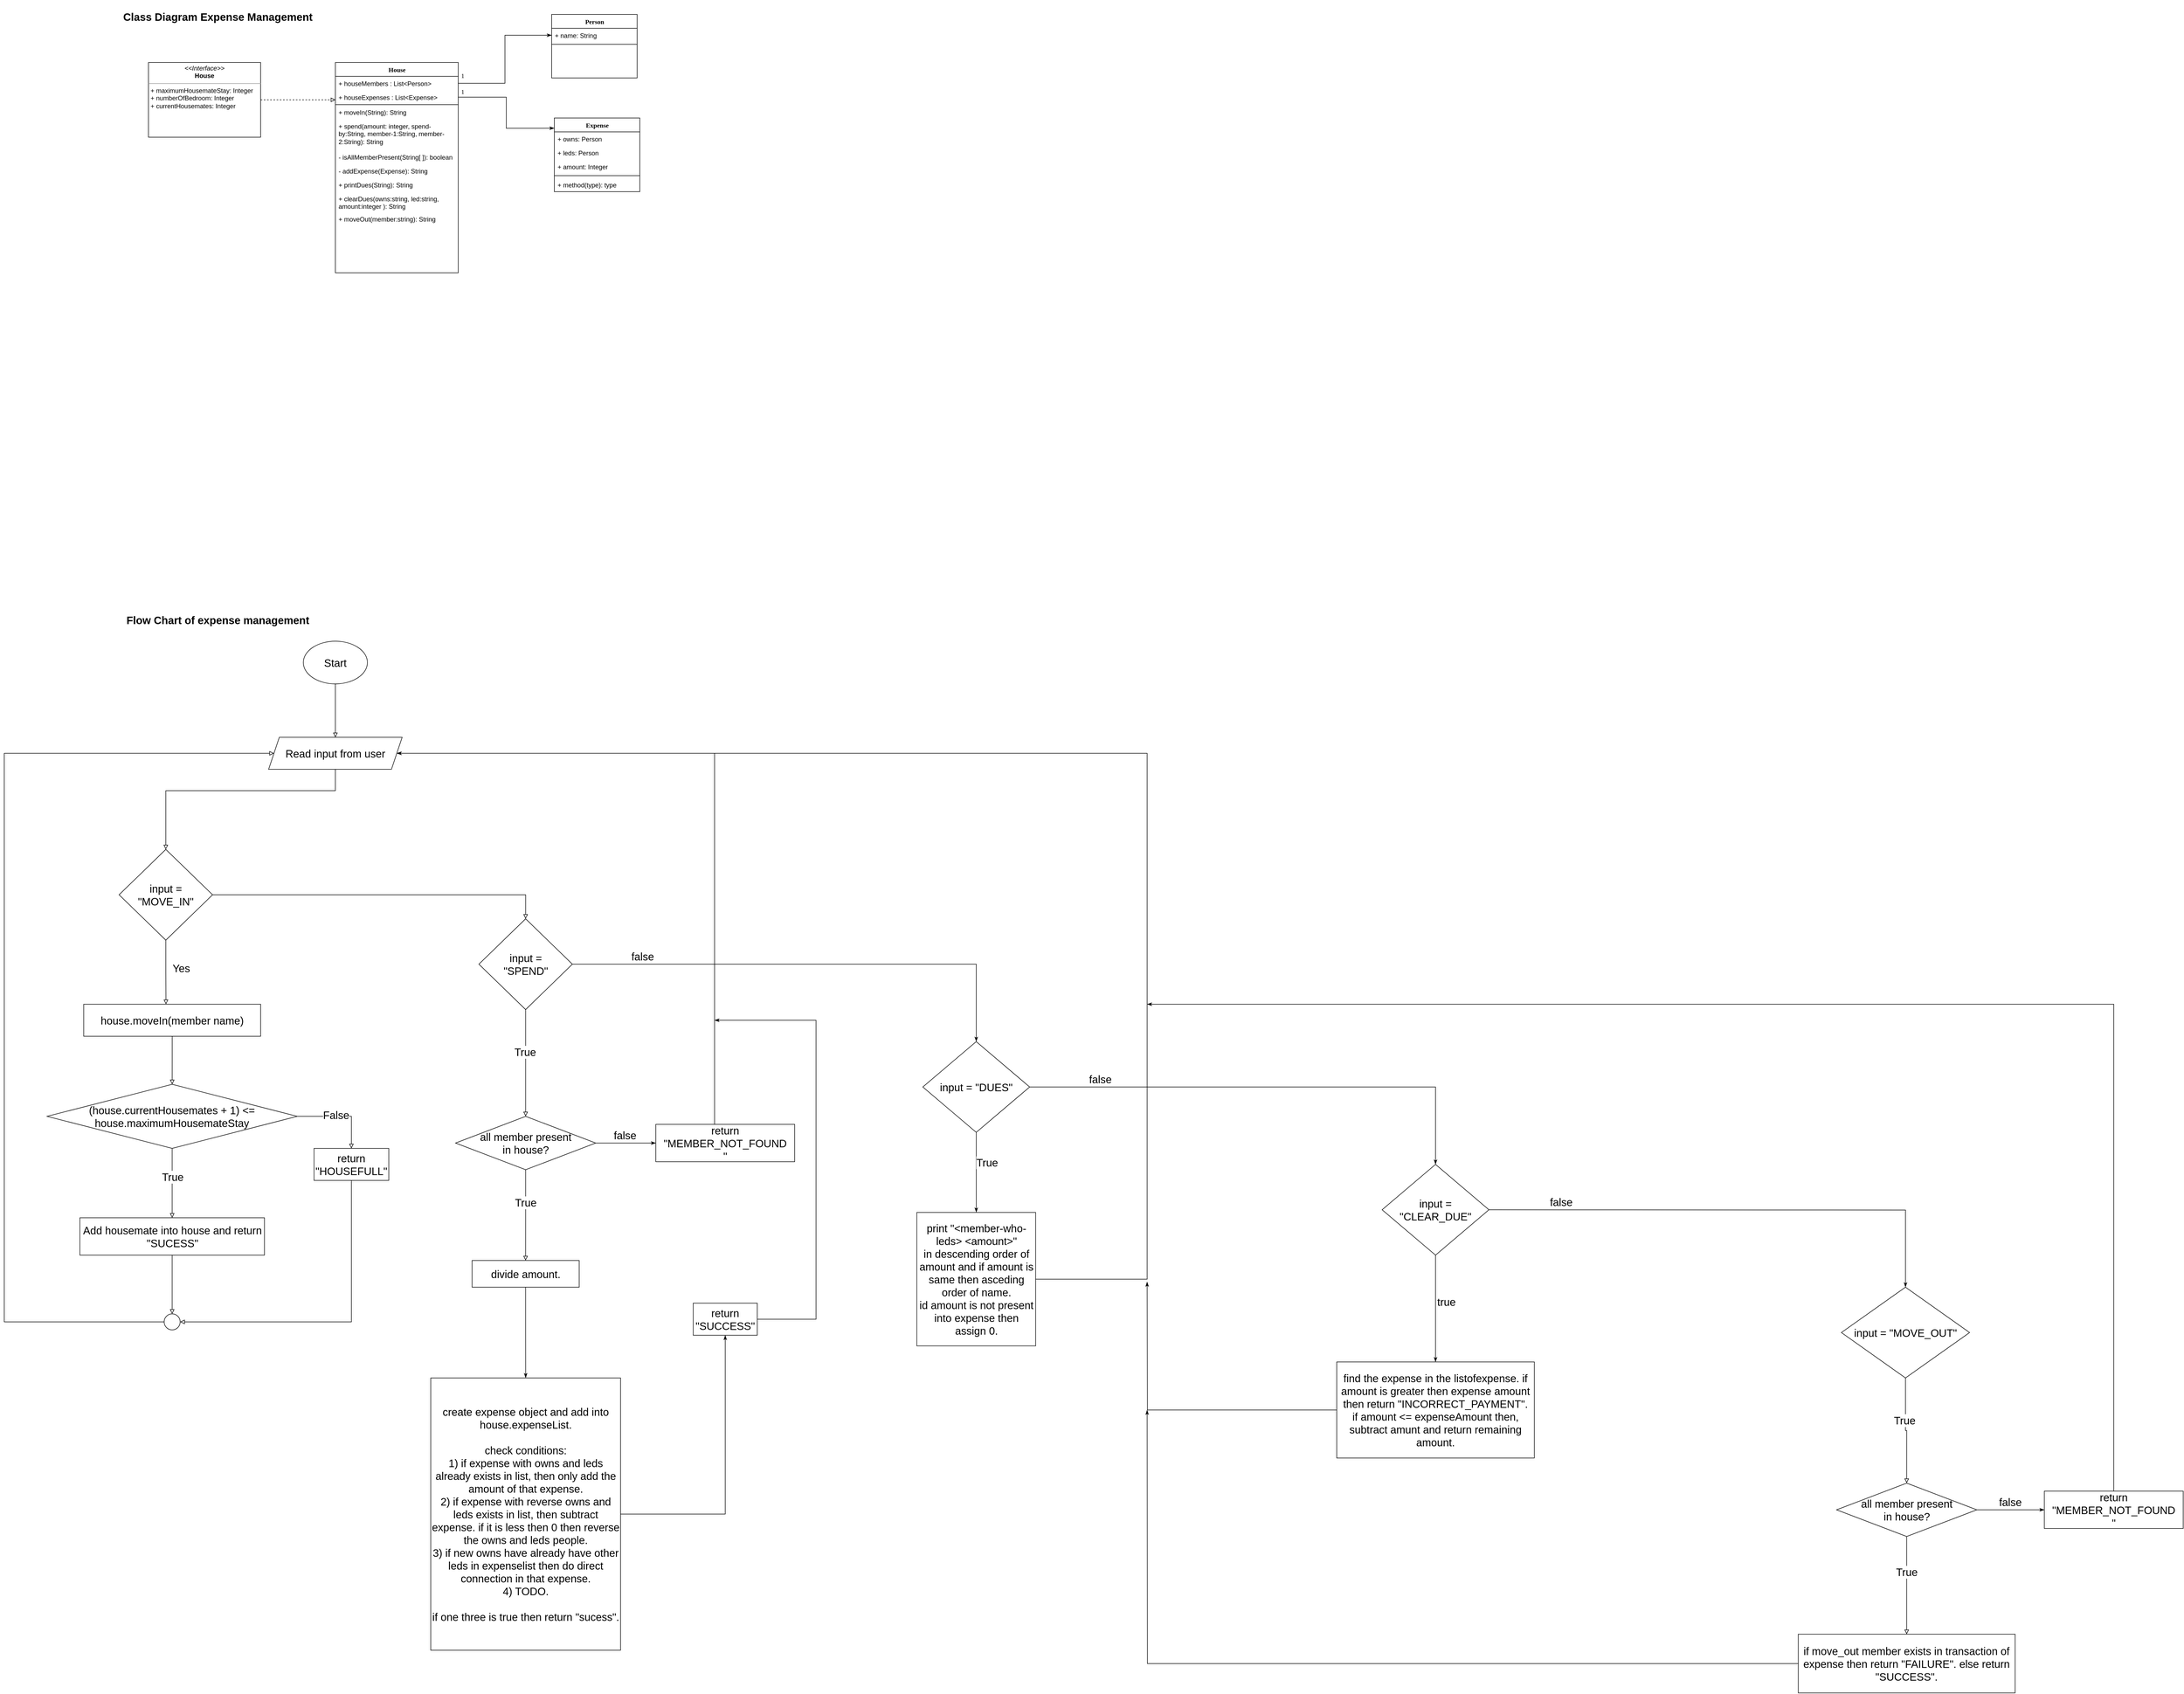 <mxfile version="20.8.10" type="device"><diagram name="Page-1" id="6133507b-19e7-1e82-6fc7-422aa6c4b21f"><mxGraphModel dx="5660" dy="2810" grid="1" gridSize="10" guides="1" tooltips="1" connect="1" arrows="1" fold="1" page="1" pageScale="1" pageWidth="1100" pageHeight="850" background="none" math="0" shadow="0"><root><mxCell id="0"/><mxCell id="1" parent="0"/><mxCell id="ZOGfyYMgkJqQ6NYoL8Xr-8" style="edgeStyle=orthogonalEdgeStyle;rounded=0;orthogonalLoop=1;jettySize=auto;html=1;dashed=1;endArrow=block;endFill=0;" edge="1" parent="1" source="ZOGfyYMgkJqQ6NYoL8Xr-1"><mxGeometry relative="1" as="geometry"><mxPoint x="440" y="946" as="targetPoint"/></mxGeometry></mxCell><mxCell id="ZOGfyYMgkJqQ6NYoL8Xr-1" value="&lt;p style=&quot;margin:0px;margin-top:4px;text-align:center;&quot;&gt;&lt;i&gt;&amp;lt;&amp;lt;Interface&amp;gt;&amp;gt;&lt;/i&gt;&lt;br&gt;&lt;b&gt;House&lt;/b&gt;&lt;/p&gt;&lt;hr size=&quot;1&quot;&gt;&lt;p style=&quot;margin:0px;margin-left:4px;&quot;&gt;+ maximumHousemateStay: Integer&lt;br&gt;&lt;/p&gt;&lt;p style=&quot;margin:0px;margin-left:4px;&quot;&gt;+ numberOfBedroom: Integer&lt;/p&gt;&lt;p style=&quot;margin:0px;margin-left:4px;&quot;&gt;+ currentHousemates: Integer&lt;/p&gt;" style="verticalAlign=top;align=left;overflow=fill;fontSize=12;fontFamily=Helvetica;html=1;rounded=0;shadow=0;comic=0;labelBackgroundColor=none;strokeWidth=1" vertex="1" parent="1"><mxGeometry x="90" y="876" width="210" height="140" as="geometry"/></mxCell><mxCell id="ZOGfyYMgkJqQ6NYoL8Xr-2" value="House" style="swimlane;html=1;fontStyle=1;align=center;verticalAlign=top;childLayout=stackLayout;horizontal=1;startSize=26;horizontalStack=0;resizeParent=1;resizeLast=0;collapsible=1;marginBottom=0;swimlaneFillColor=#ffffff;rounded=0;shadow=0;comic=0;labelBackgroundColor=none;strokeWidth=1;fillColor=none;fontFamily=Verdana;fontSize=12" vertex="1" parent="1"><mxGeometry x="440" y="876" width="230" height="394" as="geometry"><mxRectangle x="440" y="876" width="70" height="30" as="alternateBounds"/></mxGeometry></mxCell><mxCell id="ZOGfyYMgkJqQ6NYoL8Xr-28" value="+ houseMembers : List&amp;lt;Person&amp;gt;" style="text;html=1;strokeColor=none;fillColor=none;align=left;verticalAlign=top;spacingLeft=4;spacingRight=4;whiteSpace=wrap;overflow=hidden;rotatable=0;points=[[0,0.5],[1,0.5]];portConstraint=eastwest;" vertex="1" parent="ZOGfyYMgkJqQ6NYoL8Xr-2"><mxGeometry y="26" width="230" height="26" as="geometry"/></mxCell><mxCell id="ZOGfyYMgkJqQ6NYoL8Xr-70" value="+ houseExpenses : List&amp;lt;Expense&amp;gt;" style="text;html=1;strokeColor=none;fillColor=none;align=left;verticalAlign=top;spacingLeft=4;spacingRight=4;whiteSpace=wrap;overflow=hidden;rotatable=0;points=[[0,0.5],[1,0.5]];portConstraint=eastwest;" vertex="1" parent="ZOGfyYMgkJqQ6NYoL8Xr-2"><mxGeometry y="52" width="230" height="26" as="geometry"/></mxCell><mxCell id="ZOGfyYMgkJqQ6NYoL8Xr-6" value="" style="line;html=1;strokeWidth=1;fillColor=none;align=left;verticalAlign=middle;spacingTop=-1;spacingLeft=3;spacingRight=3;rotatable=0;labelPosition=right;points=[];portConstraint=eastwest;" vertex="1" parent="ZOGfyYMgkJqQ6NYoL8Xr-2"><mxGeometry y="78" width="230" height="2" as="geometry"/></mxCell><mxCell id="ZOGfyYMgkJqQ6NYoL8Xr-29" value="+ moveIn(String): String&lt;br&gt;" style="text;html=1;strokeColor=none;fillColor=none;align=left;verticalAlign=top;spacingLeft=4;spacingRight=4;whiteSpace=wrap;overflow=hidden;rotatable=0;points=[[0,0.5],[1,0.5]];portConstraint=eastwest;" vertex="1" parent="ZOGfyYMgkJqQ6NYoL8Xr-2"><mxGeometry y="80" width="230" height="26" as="geometry"/></mxCell><mxCell id="ZOGfyYMgkJqQ6NYoL8Xr-72" value="+ spend(amount: integer, spend-by:String, member-1:String, member-2:String): String" style="text;html=1;strokeColor=none;fillColor=none;align=left;verticalAlign=top;spacingLeft=4;spacingRight=4;whiteSpace=wrap;overflow=hidden;rotatable=0;points=[[0,0.5],[1,0.5]];portConstraint=eastwest;" vertex="1" parent="ZOGfyYMgkJqQ6NYoL8Xr-2"><mxGeometry y="106" width="230" height="58" as="geometry"/></mxCell><mxCell id="ZOGfyYMgkJqQ6NYoL8Xr-71" value="- isAllMemberPresent(String[ ]): boolean" style="text;html=1;strokeColor=none;fillColor=none;align=left;verticalAlign=top;spacingLeft=4;spacingRight=4;whiteSpace=wrap;overflow=hidden;rotatable=0;points=[[0,0.5],[1,0.5]];portConstraint=eastwest;" vertex="1" parent="ZOGfyYMgkJqQ6NYoL8Xr-2"><mxGeometry y="164" width="230" height="26" as="geometry"/></mxCell><mxCell id="ZOGfyYMgkJqQ6NYoL8Xr-76" value="- addExpense(Expense): String" style="text;html=1;strokeColor=none;fillColor=none;align=left;verticalAlign=top;spacingLeft=4;spacingRight=4;whiteSpace=wrap;overflow=hidden;rotatable=0;points=[[0,0.5],[1,0.5]];portConstraint=eastwest;" vertex="1" parent="ZOGfyYMgkJqQ6NYoL8Xr-2"><mxGeometry y="190" width="230" height="26" as="geometry"/></mxCell><mxCell id="ZOGfyYMgkJqQ6NYoL8Xr-99" value="+ printDues(String): String" style="text;html=1;strokeColor=none;fillColor=none;align=left;verticalAlign=top;spacingLeft=4;spacingRight=4;whiteSpace=wrap;overflow=hidden;rotatable=0;points=[[0,0.5],[1,0.5]];portConstraint=eastwest;" vertex="1" parent="ZOGfyYMgkJqQ6NYoL8Xr-2"><mxGeometry y="216" width="230" height="26" as="geometry"/></mxCell><mxCell id="ZOGfyYMgkJqQ6NYoL8Xr-100" value="+ clearDues(owns:string, led:string, amount:integer ): String" style="text;html=1;strokeColor=none;fillColor=none;align=left;verticalAlign=top;spacingLeft=4;spacingRight=4;whiteSpace=wrap;overflow=hidden;rotatable=0;points=[[0,0.5],[1,0.5]];portConstraint=eastwest;" vertex="1" parent="ZOGfyYMgkJqQ6NYoL8Xr-2"><mxGeometry y="242" width="230" height="38" as="geometry"/></mxCell><mxCell id="ZOGfyYMgkJqQ6NYoL8Xr-120" value="+ moveOut(member:string): String" style="text;html=1;strokeColor=none;fillColor=none;align=left;verticalAlign=top;spacingLeft=4;spacingRight=4;whiteSpace=wrap;overflow=hidden;rotatable=0;points=[[0,0.5],[1,0.5]];portConstraint=eastwest;" vertex="1" parent="ZOGfyYMgkJqQ6NYoL8Xr-2"><mxGeometry y="280" width="230" height="38" as="geometry"/></mxCell><mxCell id="ZOGfyYMgkJqQ6NYoL8Xr-9" value="Class Diagram Expense Management" style="text;html=1;strokeColor=none;fillColor=none;align=center;verticalAlign=middle;whiteSpace=wrap;rounded=0;fontSize=20;fontStyle=1" vertex="1" parent="1"><mxGeometry x="20" y="770" width="400" height="40" as="geometry"/></mxCell><mxCell id="ZOGfyYMgkJqQ6NYoL8Xr-10" value="Flow Chart of expense management" style="text;html=1;strokeColor=none;fillColor=none;align=center;verticalAlign=middle;whiteSpace=wrap;rounded=0;fontSize=20;fontStyle=1" vertex="1" parent="1"><mxGeometry x="20" y="1900" width="400" height="40" as="geometry"/></mxCell><mxCell id="ZOGfyYMgkJqQ6NYoL8Xr-12" style="edgeStyle=orthogonalEdgeStyle;rounded=0;orthogonalLoop=1;jettySize=auto;html=1;fontSize=20;endArrow=block;endFill=0;entryX=0.5;entryY=0;entryDx=0;entryDy=0;" edge="1" parent="1" source="ZOGfyYMgkJqQ6NYoL8Xr-11" target="ZOGfyYMgkJqQ6NYoL8Xr-14"><mxGeometry relative="1" as="geometry"><mxPoint x="440" y="2140" as="targetPoint"/></mxGeometry></mxCell><mxCell id="ZOGfyYMgkJqQ6NYoL8Xr-11" value="Start" style="ellipse;whiteSpace=wrap;html=1;fontSize=20;" vertex="1" parent="1"><mxGeometry x="380" y="1960" width="120" height="80" as="geometry"/></mxCell><mxCell id="ZOGfyYMgkJqQ6NYoL8Xr-15" style="edgeStyle=orthogonalEdgeStyle;rounded=0;orthogonalLoop=1;jettySize=auto;html=1;fontSize=20;endArrow=block;endFill=0;entryX=0.5;entryY=0;entryDx=0;entryDy=0;" edge="1" parent="1" source="ZOGfyYMgkJqQ6NYoL8Xr-14" target="ZOGfyYMgkJqQ6NYoL8Xr-16"><mxGeometry relative="1" as="geometry"><mxPoint x="130" y="2350.0" as="targetPoint"/><Array as="points"><mxPoint x="440" y="2240"/><mxPoint x="123" y="2240"/></Array></mxGeometry></mxCell><mxCell id="ZOGfyYMgkJqQ6NYoL8Xr-14" value="Read input from user" style="shape=parallelogram;perimeter=parallelogramPerimeter;whiteSpace=wrap;html=1;fixedSize=1;fontSize=20;" vertex="1" parent="1"><mxGeometry x="315" y="2140" width="250" height="60" as="geometry"/></mxCell><mxCell id="ZOGfyYMgkJqQ6NYoL8Xr-18" style="edgeStyle=orthogonalEdgeStyle;rounded=0;orthogonalLoop=1;jettySize=auto;html=1;fontSize=20;endArrow=block;endFill=0;entryX=0.465;entryY=-0.001;entryDx=0;entryDy=0;entryPerimeter=0;" edge="1" parent="1" source="ZOGfyYMgkJqQ6NYoL8Xr-16" target="ZOGfyYMgkJqQ6NYoL8Xr-22"><mxGeometry relative="1" as="geometry"><mxPoint x="122.5" y="2660" as="targetPoint"/></mxGeometry></mxCell><mxCell id="ZOGfyYMgkJqQ6NYoL8Xr-20" value="Yes&lt;br&gt;" style="edgeLabel;html=1;align=center;verticalAlign=middle;resizable=0;points=[];fontSize=20;" vertex="1" connectable="0" parent="ZOGfyYMgkJqQ6NYoL8Xr-18"><mxGeometry x="-0.179" y="1" relative="1" as="geometry"><mxPoint x="27" y="2" as="offset"/></mxGeometry></mxCell><mxCell id="ZOGfyYMgkJqQ6NYoL8Xr-26" style="edgeStyle=orthogonalEdgeStyle;rounded=0;orthogonalLoop=1;jettySize=auto;html=1;entryX=0.5;entryY=0;entryDx=0;entryDy=0;fontSize=20;endArrow=block;endFill=0;" edge="1" parent="1" source="ZOGfyYMgkJqQ6NYoL8Xr-16" target="ZOGfyYMgkJqQ6NYoL8Xr-25"><mxGeometry relative="1" as="geometry"/></mxCell><mxCell id="ZOGfyYMgkJqQ6NYoL8Xr-16" value="input = &lt;br&gt;&quot;MOVE_IN&quot;" style="rhombus;whiteSpace=wrap;html=1;fontSize=20;" vertex="1" parent="1"><mxGeometry x="35" y="2350" width="175" height="170" as="geometry"/></mxCell><mxCell id="ZOGfyYMgkJqQ6NYoL8Xr-30" style="edgeStyle=orthogonalEdgeStyle;rounded=0;orthogonalLoop=1;jettySize=auto;html=1;fontSize=20;endArrow=block;endFill=0;" edge="1" parent="1" source="ZOGfyYMgkJqQ6NYoL8Xr-22" target="ZOGfyYMgkJqQ6NYoL8Xr-31"><mxGeometry relative="1" as="geometry"><mxPoint x="134.375" y="2770" as="targetPoint"/></mxGeometry></mxCell><mxCell id="ZOGfyYMgkJqQ6NYoL8Xr-22" value="house.moveIn(member name)&lt;br&gt;" style="rounded=0;whiteSpace=wrap;html=1;fontSize=20;" vertex="1" parent="1"><mxGeometry x="-31.25" y="2640" width="331.25" height="60" as="geometry"/></mxCell><mxCell id="ZOGfyYMgkJqQ6NYoL8Xr-46" style="edgeStyle=orthogonalEdgeStyle;rounded=0;orthogonalLoop=1;jettySize=auto;html=1;fontSize=20;endArrow=block;endFill=0;entryX=0.5;entryY=0;entryDx=0;entryDy=0;" edge="1" parent="1" source="ZOGfyYMgkJqQ6NYoL8Xr-25" target="ZOGfyYMgkJqQ6NYoL8Xr-49"><mxGeometry relative="1" as="geometry"><mxPoint x="796.25" y="2850" as="targetPoint"/></mxGeometry></mxCell><mxCell id="ZOGfyYMgkJqQ6NYoL8Xr-47" value="True" style="edgeLabel;html=1;align=center;verticalAlign=middle;resizable=0;points=[];fontSize=20;" vertex="1" connectable="0" parent="ZOGfyYMgkJqQ6NYoL8Xr-46"><mxGeometry x="-0.208" y="-2" relative="1" as="geometry"><mxPoint as="offset"/></mxGeometry></mxCell><mxCell id="ZOGfyYMgkJqQ6NYoL8Xr-84" style="edgeStyle=orthogonalEdgeStyle;rounded=0;orthogonalLoop=1;jettySize=auto;html=1;fontSize=20;endArrow=classicThin;endFill=1;" edge="1" parent="1" source="ZOGfyYMgkJqQ6NYoL8Xr-25" target="ZOGfyYMgkJqQ6NYoL8Xr-87"><mxGeometry relative="1" as="geometry"><mxPoint x="1720" y="2565" as="targetPoint"/></mxGeometry></mxCell><mxCell id="ZOGfyYMgkJqQ6NYoL8Xr-85" value="false" style="edgeLabel;html=1;align=center;verticalAlign=middle;resizable=0;points=[];fontSize=20;" vertex="1" connectable="0" parent="ZOGfyYMgkJqQ6NYoL8Xr-84"><mxGeometry x="-0.716" y="1" relative="1" as="geometry"><mxPoint x="3" y="-14" as="offset"/></mxGeometry></mxCell><mxCell id="ZOGfyYMgkJqQ6NYoL8Xr-25" value="input = &lt;br&gt;&quot;SPEND&quot;" style="rhombus;whiteSpace=wrap;html=1;fontSize=20;" vertex="1" parent="1"><mxGeometry x="708.75" y="2480" width="175" height="170" as="geometry"/></mxCell><mxCell id="ZOGfyYMgkJqQ6NYoL8Xr-32" style="edgeStyle=orthogonalEdgeStyle;rounded=0;orthogonalLoop=1;jettySize=auto;html=1;fontSize=20;endArrow=block;endFill=0;" edge="1" parent="1" source="ZOGfyYMgkJqQ6NYoL8Xr-31" target="ZOGfyYMgkJqQ6NYoL8Xr-33"><mxGeometry relative="1" as="geometry"><mxPoint x="134.37" y="3030" as="targetPoint"/></mxGeometry></mxCell><mxCell id="ZOGfyYMgkJqQ6NYoL8Xr-35" value="True" style="edgeLabel;html=1;align=center;verticalAlign=middle;resizable=0;points=[];fontSize=20;" vertex="1" connectable="0" parent="ZOGfyYMgkJqQ6NYoL8Xr-32"><mxGeometry x="-0.187" relative="1" as="geometry"><mxPoint as="offset"/></mxGeometry></mxCell><mxCell id="ZOGfyYMgkJqQ6NYoL8Xr-36" style="edgeStyle=orthogonalEdgeStyle;rounded=0;orthogonalLoop=1;jettySize=auto;html=1;fontSize=20;endArrow=block;endFill=0;" edge="1" parent="1" source="ZOGfyYMgkJqQ6NYoL8Xr-31" target="ZOGfyYMgkJqQ6NYoL8Xr-37"><mxGeometry relative="1" as="geometry"><mxPoint x="500" y="2940" as="targetPoint"/><Array as="points"><mxPoint x="470" y="2850"/></Array></mxGeometry></mxCell><mxCell id="ZOGfyYMgkJqQ6NYoL8Xr-38" value="False" style="edgeLabel;html=1;align=center;verticalAlign=middle;resizable=0;points=[];fontSize=20;" vertex="1" connectable="0" parent="ZOGfyYMgkJqQ6NYoL8Xr-36"><mxGeometry x="-0.11" y="3" relative="1" as="geometry"><mxPoint as="offset"/></mxGeometry></mxCell><mxCell id="ZOGfyYMgkJqQ6NYoL8Xr-31" value="(house.currentHousemates + 1) &amp;lt;= house.maximumHousemateStay" style="rhombus;whiteSpace=wrap;html=1;fontSize=20;" vertex="1" parent="1"><mxGeometry x="-99.85" y="2790" width="468.44" height="120" as="geometry"/></mxCell><mxCell id="ZOGfyYMgkJqQ6NYoL8Xr-43" style="edgeStyle=orthogonalEdgeStyle;rounded=0;orthogonalLoop=1;jettySize=auto;html=1;entryX=0.5;entryY=0;entryDx=0;entryDy=0;fontSize=20;endArrow=block;endFill=0;" edge="1" parent="1" source="ZOGfyYMgkJqQ6NYoL8Xr-33" target="ZOGfyYMgkJqQ6NYoL8Xr-42"><mxGeometry relative="1" as="geometry"/></mxCell><mxCell id="ZOGfyYMgkJqQ6NYoL8Xr-33" value="Add housemate into house and return &quot;SUCESS&quot;" style="rounded=0;whiteSpace=wrap;html=1;fontSize=20;" vertex="1" parent="1"><mxGeometry x="-38.44" y="3040" width="345.63" height="70" as="geometry"/></mxCell><mxCell id="ZOGfyYMgkJqQ6NYoL8Xr-44" style="edgeStyle=orthogonalEdgeStyle;rounded=0;orthogonalLoop=1;jettySize=auto;html=1;entryX=1;entryY=0.5;entryDx=0;entryDy=0;fontSize=20;endArrow=block;endFill=0;" edge="1" parent="1" source="ZOGfyYMgkJqQ6NYoL8Xr-37" target="ZOGfyYMgkJqQ6NYoL8Xr-42"><mxGeometry relative="1" as="geometry"><Array as="points"><mxPoint x="470" y="3235"/></Array></mxGeometry></mxCell><mxCell id="ZOGfyYMgkJqQ6NYoL8Xr-37" value="return &quot;HOUSEFULL&quot;" style="rounded=0;whiteSpace=wrap;html=1;fontSize=20;" vertex="1" parent="1"><mxGeometry x="400" y="2910" width="140" height="60" as="geometry"/></mxCell><mxCell id="ZOGfyYMgkJqQ6NYoL8Xr-45" style="edgeStyle=orthogonalEdgeStyle;rounded=0;orthogonalLoop=1;jettySize=auto;html=1;entryX=0;entryY=0.5;entryDx=0;entryDy=0;fontSize=20;endArrow=block;endFill=0;" edge="1" parent="1" source="ZOGfyYMgkJqQ6NYoL8Xr-42" target="ZOGfyYMgkJqQ6NYoL8Xr-14"><mxGeometry relative="1" as="geometry"><Array as="points"><mxPoint x="-180" y="3235"/><mxPoint x="-180" y="2170"/></Array></mxGeometry></mxCell><mxCell id="ZOGfyYMgkJqQ6NYoL8Xr-42" value="" style="ellipse;whiteSpace=wrap;html=1;aspect=fixed;fontSize=20;" vertex="1" parent="1"><mxGeometry x="119.37" y="3220" width="30" height="30" as="geometry"/></mxCell><mxCell id="ZOGfyYMgkJqQ6NYoL8Xr-50" style="edgeStyle=orthogonalEdgeStyle;rounded=0;orthogonalLoop=1;jettySize=auto;html=1;fontSize=20;endArrow=block;endFill=0;" edge="1" parent="1" source="ZOGfyYMgkJqQ6NYoL8Xr-49" target="ZOGfyYMgkJqQ6NYoL8Xr-54"><mxGeometry relative="1" as="geometry"><mxPoint x="796.25" y="3070" as="targetPoint"/></mxGeometry></mxCell><mxCell id="ZOGfyYMgkJqQ6NYoL8Xr-51" value="True" style="edgeLabel;html=1;align=center;verticalAlign=middle;resizable=0;points=[];fontSize=20;" vertex="1" connectable="0" parent="ZOGfyYMgkJqQ6NYoL8Xr-50"><mxGeometry x="-0.284" y="-1" relative="1" as="geometry"><mxPoint as="offset"/></mxGeometry></mxCell><mxCell id="ZOGfyYMgkJqQ6NYoL8Xr-79" style="edgeStyle=orthogonalEdgeStyle;rounded=0;orthogonalLoop=1;jettySize=auto;html=1;fontSize=20;endArrow=classicThin;endFill=1;" edge="1" parent="1" source="ZOGfyYMgkJqQ6NYoL8Xr-49" target="ZOGfyYMgkJqQ6NYoL8Xr-82"><mxGeometry relative="1" as="geometry"><mxPoint x="1090" y="2900" as="targetPoint"/></mxGeometry></mxCell><mxCell id="ZOGfyYMgkJqQ6NYoL8Xr-80" value="false" style="edgeLabel;html=1;align=center;verticalAlign=middle;resizable=0;points=[];fontSize=20;" vertex="1" connectable="0" parent="ZOGfyYMgkJqQ6NYoL8Xr-79"><mxGeometry x="0.15" y="-1" relative="1" as="geometry"><mxPoint x="-10" y="-16" as="offset"/></mxGeometry></mxCell><mxCell id="ZOGfyYMgkJqQ6NYoL8Xr-49" value="all member present &lt;br&gt;in house?" style="rhombus;whiteSpace=wrap;html=1;fontSize=20;" vertex="1" parent="1"><mxGeometry x="665" y="2850" width="262.5" height="100" as="geometry"/></mxCell><mxCell id="ZOGfyYMgkJqQ6NYoL8Xr-77" style="edgeStyle=orthogonalEdgeStyle;rounded=0;orthogonalLoop=1;jettySize=auto;html=1;fontSize=20;endArrow=classicThin;endFill=1;" edge="1" parent="1" source="ZOGfyYMgkJqQ6NYoL8Xr-54" target="ZOGfyYMgkJqQ6NYoL8Xr-78"><mxGeometry relative="1" as="geometry"><mxPoint x="796.25" y="3340" as="targetPoint"/></mxGeometry></mxCell><mxCell id="ZOGfyYMgkJqQ6NYoL8Xr-54" value="divide amount.&lt;br&gt;" style="rounded=0;whiteSpace=wrap;html=1;fontSize=20;" vertex="1" parent="1"><mxGeometry x="695.94" y="3120" width="200.62" height="50" as="geometry"/></mxCell><mxCell id="ZOGfyYMgkJqQ6NYoL8Xr-55" value="Expense" style="swimlane;html=1;fontStyle=1;align=center;verticalAlign=top;childLayout=stackLayout;horizontal=1;startSize=26;horizontalStack=0;resizeParent=1;resizeLast=0;collapsible=1;marginBottom=0;swimlaneFillColor=#ffffff;rounded=0;shadow=0;comic=0;labelBackgroundColor=none;strokeWidth=1;fillColor=none;fontFamily=Verdana;fontSize=12" vertex="1" parent="1"><mxGeometry x="850" y="980" width="160" height="138" as="geometry"/></mxCell><mxCell id="ZOGfyYMgkJqQ6NYoL8Xr-56" value="+ owns: Person" style="text;html=1;strokeColor=none;fillColor=none;align=left;verticalAlign=top;spacingLeft=4;spacingRight=4;whiteSpace=wrap;overflow=hidden;rotatable=0;points=[[0,0.5],[1,0.5]];portConstraint=eastwest;" vertex="1" parent="ZOGfyYMgkJqQ6NYoL8Xr-55"><mxGeometry y="26" width="160" height="26" as="geometry"/></mxCell><mxCell id="ZOGfyYMgkJqQ6NYoL8Xr-57" value="+ leds: Person" style="text;html=1;strokeColor=none;fillColor=none;align=left;verticalAlign=top;spacingLeft=4;spacingRight=4;whiteSpace=wrap;overflow=hidden;rotatable=0;points=[[0,0.5],[1,0.5]];portConstraint=eastwest;" vertex="1" parent="ZOGfyYMgkJqQ6NYoL8Xr-55"><mxGeometry y="52" width="160" height="26" as="geometry"/></mxCell><mxCell id="ZOGfyYMgkJqQ6NYoL8Xr-68" value="+ amount: Integer" style="text;html=1;strokeColor=none;fillColor=none;align=left;verticalAlign=top;spacingLeft=4;spacingRight=4;whiteSpace=wrap;overflow=hidden;rotatable=0;points=[[0,0.5],[1,0.5]];portConstraint=eastwest;" vertex="1" parent="ZOGfyYMgkJqQ6NYoL8Xr-55"><mxGeometry y="78" width="160" height="26" as="geometry"/></mxCell><mxCell id="ZOGfyYMgkJqQ6NYoL8Xr-58" value="" style="line;html=1;strokeWidth=1;fillColor=none;align=left;verticalAlign=middle;spacingTop=-1;spacingLeft=3;spacingRight=3;rotatable=0;labelPosition=right;points=[];portConstraint=eastwest;" vertex="1" parent="ZOGfyYMgkJqQ6NYoL8Xr-55"><mxGeometry y="104" width="160" height="8" as="geometry"/></mxCell><mxCell id="ZOGfyYMgkJqQ6NYoL8Xr-59" value="+ method(type): type" style="text;html=1;strokeColor=none;fillColor=none;align=left;verticalAlign=top;spacingLeft=4;spacingRight=4;whiteSpace=wrap;overflow=hidden;rotatable=0;points=[[0,0.5],[1,0.5]];portConstraint=eastwest;" vertex="1" parent="ZOGfyYMgkJqQ6NYoL8Xr-55"><mxGeometry y="112" width="160" height="26" as="geometry"/></mxCell><mxCell id="ZOGfyYMgkJqQ6NYoL8Xr-60" value="Person" style="swimlane;html=1;fontStyle=1;align=center;verticalAlign=top;childLayout=stackLayout;horizontal=1;startSize=26;horizontalStack=0;resizeParent=1;resizeLast=0;collapsible=1;marginBottom=0;swimlaneFillColor=#ffffff;rounded=0;shadow=0;comic=0;labelBackgroundColor=none;strokeWidth=1;fillColor=none;fontFamily=Verdana;fontSize=12" vertex="1" parent="1"><mxGeometry x="845" y="786" width="160" height="119" as="geometry"/></mxCell><mxCell id="ZOGfyYMgkJqQ6NYoL8Xr-61" value="+ name: String" style="text;html=1;strokeColor=none;fillColor=none;align=left;verticalAlign=top;spacingLeft=4;spacingRight=4;whiteSpace=wrap;overflow=hidden;rotatable=0;points=[[0,0.5],[1,0.5]];portConstraint=eastwest;" vertex="1" parent="ZOGfyYMgkJqQ6NYoL8Xr-60"><mxGeometry y="26" width="160" height="26" as="geometry"/></mxCell><mxCell id="ZOGfyYMgkJqQ6NYoL8Xr-63" value="" style="line;html=1;strokeWidth=1;fillColor=none;align=left;verticalAlign=middle;spacingTop=-1;spacingLeft=3;spacingRight=3;rotatable=0;labelPosition=right;points=[];portConstraint=eastwest;" vertex="1" parent="ZOGfyYMgkJqQ6NYoL8Xr-60"><mxGeometry y="52" width="160" height="8" as="geometry"/></mxCell><mxCell id="ZOGfyYMgkJqQ6NYoL8Xr-65" style="edgeStyle=orthogonalEdgeStyle;rounded=0;orthogonalLoop=1;jettySize=auto;html=1;entryX=0;entryY=0.5;entryDx=0;entryDy=0;fontSize=20;endArrow=classicThin;endFill=1;" edge="1" parent="1" source="ZOGfyYMgkJqQ6NYoL8Xr-28" target="ZOGfyYMgkJqQ6NYoL8Xr-61"><mxGeometry relative="1" as="geometry"/></mxCell><mxCell id="ZOGfyYMgkJqQ6NYoL8Xr-67" value="1" style="text;html=1;resizable=0;points=[];align=center;verticalAlign=middle;labelBackgroundColor=#ffffff;fontSize=12;fontFamily=Verdana" vertex="1" connectable="0" parent="1"><mxGeometry x="690" y="759.996" as="geometry"><mxPoint x="-12" y="141" as="offset"/></mxGeometry></mxCell><mxCell id="ZOGfyYMgkJqQ6NYoL8Xr-73" style="edgeStyle=orthogonalEdgeStyle;rounded=0;orthogonalLoop=1;jettySize=auto;html=1;entryX=0;entryY=0.139;entryDx=0;entryDy=0;entryPerimeter=0;fontSize=20;endArrow=classicThin;endFill=1;" edge="1" parent="1" source="ZOGfyYMgkJqQ6NYoL8Xr-70" target="ZOGfyYMgkJqQ6NYoL8Xr-55"><mxGeometry relative="1" as="geometry"/></mxCell><mxCell id="ZOGfyYMgkJqQ6NYoL8Xr-74" value="1" style="text;html=1;resizable=0;points=[];align=center;verticalAlign=middle;labelBackgroundColor=#ffffff;fontSize=12;fontFamily=Verdana" vertex="1" connectable="0" parent="1"><mxGeometry x="690" y="789.996" as="geometry"><mxPoint x="-12" y="141" as="offset"/></mxGeometry></mxCell><mxCell id="ZOGfyYMgkJqQ6NYoL8Xr-96" style="edgeStyle=orthogonalEdgeStyle;rounded=0;orthogonalLoop=1;jettySize=auto;html=1;fontSize=20;endArrow=classicThin;endFill=1;" edge="1" parent="1" source="ZOGfyYMgkJqQ6NYoL8Xr-78" target="ZOGfyYMgkJqQ6NYoL8Xr-97"><mxGeometry relative="1" as="geometry"><mxPoint x="1170" y="3230" as="targetPoint"/></mxGeometry></mxCell><mxCell id="ZOGfyYMgkJqQ6NYoL8Xr-78" value="create expense object and add into house.expenseList.&lt;br&gt;&lt;br&gt;check conditions:&lt;br&gt;1) if expense with owns and leds already exists in list, then only add the amount of that expense.&lt;br&gt;2) if expense with reverse owns and leds exists in list, then subtract expense. if it is less then 0 then reverse the owns and leds people.&lt;br&gt;3) if new owns have already have other leds in expenselist then do direct connection in that expense.&lt;br&gt;4) TODO.&lt;br&gt;&lt;br&gt;if one three is true then return &quot;sucess&quot;." style="rounded=0;whiteSpace=wrap;html=1;fontSize=20;" vertex="1" parent="1"><mxGeometry x="618.56" y="3340" width="355.39" height="510" as="geometry"/></mxCell><mxCell id="ZOGfyYMgkJqQ6NYoL8Xr-83" style="edgeStyle=orthogonalEdgeStyle;rounded=0;orthogonalLoop=1;jettySize=auto;html=1;entryX=1;entryY=0.5;entryDx=0;entryDy=0;fontSize=20;endArrow=classicThin;endFill=1;" edge="1" parent="1" source="ZOGfyYMgkJqQ6NYoL8Xr-82" target="ZOGfyYMgkJqQ6NYoL8Xr-14"><mxGeometry relative="1" as="geometry"><Array as="points"><mxPoint x="1150" y="2170"/></Array></mxGeometry></mxCell><mxCell id="ZOGfyYMgkJqQ6NYoL8Xr-82" value="return &quot;MEMBER_NOT_FOUND&lt;br&gt;&quot;" style="rounded=0;whiteSpace=wrap;html=1;fontSize=20;" vertex="1" parent="1"><mxGeometry x="1040" y="2865" width="260" height="70" as="geometry"/></mxCell><mxCell id="ZOGfyYMgkJqQ6NYoL8Xr-88" style="edgeStyle=orthogonalEdgeStyle;rounded=0;orthogonalLoop=1;jettySize=auto;html=1;fontSize=20;endArrow=classicThin;endFill=1;" edge="1" parent="1" source="ZOGfyYMgkJqQ6NYoL8Xr-87" target="ZOGfyYMgkJqQ6NYoL8Xr-89"><mxGeometry relative="1" as="geometry"><mxPoint x="1640" y="3120" as="targetPoint"/></mxGeometry></mxCell><mxCell id="ZOGfyYMgkJqQ6NYoL8Xr-90" value="True" style="edgeLabel;html=1;align=center;verticalAlign=middle;resizable=0;points=[];fontSize=20;" vertex="1" connectable="0" parent="ZOGfyYMgkJqQ6NYoL8Xr-88"><mxGeometry x="-0.255" y="-3" relative="1" as="geometry"><mxPoint x="23" as="offset"/></mxGeometry></mxCell><mxCell id="ZOGfyYMgkJqQ6NYoL8Xr-87" value="input = &quot;DUES&quot;" style="rhombus;whiteSpace=wrap;html=1;fontSize=20;" vertex="1" parent="1"><mxGeometry x="1540" y="2710" width="200" height="170" as="geometry"/></mxCell><mxCell id="ZOGfyYMgkJqQ6NYoL8Xr-95" style="edgeStyle=orthogonalEdgeStyle;rounded=0;orthogonalLoop=1;jettySize=auto;html=1;entryX=1;entryY=0.5;entryDx=0;entryDy=0;fontSize=20;endArrow=classicThin;endFill=1;" edge="1" parent="1" source="ZOGfyYMgkJqQ6NYoL8Xr-89" target="ZOGfyYMgkJqQ6NYoL8Xr-14"><mxGeometry relative="1" as="geometry"><Array as="points"><mxPoint x="1960" y="3155"/><mxPoint x="1960" y="2170"/></Array></mxGeometry></mxCell><mxCell id="ZOGfyYMgkJqQ6NYoL8Xr-89" value="print &quot;&amp;lt;member-who-leds&amp;gt; &amp;lt;amount&amp;gt;&quot;&lt;br&gt;in descending order of amount and if amount is same then asceding order of name.&lt;br&gt;id amount is not present into expense then assign 0." style="rounded=0;whiteSpace=wrap;html=1;fontSize=20;" vertex="1" parent="1"><mxGeometry x="1528.75" y="3030" width="222.5" height="250" as="geometry"/></mxCell><mxCell id="ZOGfyYMgkJqQ6NYoL8Xr-91" style="edgeStyle=orthogonalEdgeStyle;rounded=0;orthogonalLoop=1;jettySize=auto;html=1;fontSize=20;endArrow=classicThin;endFill=1;exitX=1;exitY=0.5;exitDx=0;exitDy=0;" edge="1" parent="1" target="ZOGfyYMgkJqQ6NYoL8Xr-93" source="ZOGfyYMgkJqQ6NYoL8Xr-87"><mxGeometry relative="1" as="geometry"><mxPoint x="2580" y="2795" as="targetPoint"/><mxPoint x="1743.681" y="2795.067" as="sourcePoint"/></mxGeometry></mxCell><mxCell id="ZOGfyYMgkJqQ6NYoL8Xr-92" value="false" style="edgeLabel;html=1;align=center;verticalAlign=middle;resizable=0;points=[];fontSize=20;" vertex="1" connectable="0" parent="ZOGfyYMgkJqQ6NYoL8Xr-91"><mxGeometry x="-0.716" y="1" relative="1" as="geometry"><mxPoint x="3" y="-14" as="offset"/></mxGeometry></mxCell><mxCell id="ZOGfyYMgkJqQ6NYoL8Xr-101" style="edgeStyle=orthogonalEdgeStyle;rounded=0;orthogonalLoop=1;jettySize=auto;html=1;fontSize=20;endArrow=classicThin;endFill=1;" edge="1" parent="1" source="ZOGfyYMgkJqQ6NYoL8Xr-93" target="ZOGfyYMgkJqQ6NYoL8Xr-102"><mxGeometry relative="1" as="geometry"><mxPoint x="2500" y="3350" as="targetPoint"/></mxGeometry></mxCell><mxCell id="ZOGfyYMgkJqQ6NYoL8Xr-103" value="true" style="edgeLabel;html=1;align=center;verticalAlign=middle;resizable=0;points=[];fontSize=20;" vertex="1" connectable="0" parent="ZOGfyYMgkJqQ6NYoL8Xr-101"><mxGeometry x="-0.36" y="-2" relative="1" as="geometry"><mxPoint x="22" y="23" as="offset"/></mxGeometry></mxCell><mxCell id="ZOGfyYMgkJqQ6NYoL8Xr-93" value="input = &quot;CLEAR_DUE&quot;" style="rhombus;whiteSpace=wrap;html=1;fontSize=20;" vertex="1" parent="1"><mxGeometry x="2400" y="2940" width="200" height="170" as="geometry"/></mxCell><mxCell id="ZOGfyYMgkJqQ6NYoL8Xr-98" style="edgeStyle=orthogonalEdgeStyle;rounded=0;orthogonalLoop=1;jettySize=auto;html=1;fontSize=20;endArrow=classicThin;endFill=1;" edge="1" parent="1" source="ZOGfyYMgkJqQ6NYoL8Xr-97"><mxGeometry relative="1" as="geometry"><mxPoint x="1150" y="2670" as="targetPoint"/><Array as="points"><mxPoint x="1340" y="3230"/><mxPoint x="1340" y="2670"/></Array></mxGeometry></mxCell><mxCell id="ZOGfyYMgkJqQ6NYoL8Xr-97" value="return &quot;SUCCESS&quot;" style="rounded=0;whiteSpace=wrap;html=1;fontSize=20;" vertex="1" parent="1"><mxGeometry x="1110" y="3200" width="120" height="60" as="geometry"/></mxCell><mxCell id="ZOGfyYMgkJqQ6NYoL8Xr-107" style="edgeStyle=orthogonalEdgeStyle;rounded=0;orthogonalLoop=1;jettySize=auto;html=1;fontSize=20;endArrow=classicThin;endFill=1;" edge="1" parent="1" source="ZOGfyYMgkJqQ6NYoL8Xr-102"><mxGeometry relative="1" as="geometry"><mxPoint x="1960" y="3160" as="targetPoint"/></mxGeometry></mxCell><mxCell id="ZOGfyYMgkJqQ6NYoL8Xr-102" value="find the expense in the listofexpense. if amount is greater then expense amount then return &quot;INCORRECT_PAYMENT&quot;.&lt;br&gt;if amount &amp;lt;= expenseAmount then, subtract amunt and return remaining amount." style="rounded=0;whiteSpace=wrap;html=1;fontSize=20;" vertex="1" parent="1"><mxGeometry x="2315" y="3310" width="370" height="180" as="geometry"/></mxCell><mxCell id="ZOGfyYMgkJqQ6NYoL8Xr-104" style="edgeStyle=orthogonalEdgeStyle;rounded=0;orthogonalLoop=1;jettySize=auto;html=1;fontSize=20;endArrow=classicThin;endFill=1;exitX=1;exitY=0.5;exitDx=0;exitDy=0;" edge="1" parent="1" target="ZOGfyYMgkJqQ6NYoL8Xr-106"><mxGeometry relative="1" as="geometry"><mxPoint x="3440" y="3025" as="targetPoint"/><mxPoint x="2600" y="3025" as="sourcePoint"/></mxGeometry></mxCell><mxCell id="ZOGfyYMgkJqQ6NYoL8Xr-105" value="false" style="edgeLabel;html=1;align=center;verticalAlign=middle;resizable=0;points=[];fontSize=20;" vertex="1" connectable="0" parent="ZOGfyYMgkJqQ6NYoL8Xr-104"><mxGeometry x="-0.716" y="1" relative="1" as="geometry"><mxPoint x="3" y="-14" as="offset"/></mxGeometry></mxCell><mxCell id="ZOGfyYMgkJqQ6NYoL8Xr-106" value="input = &quot;MOVE_OUT&quot;" style="rhombus;whiteSpace=wrap;html=1;fontSize=20;" vertex="1" parent="1"><mxGeometry x="3260" y="3170" width="240" height="170" as="geometry"/></mxCell><mxCell id="ZOGfyYMgkJqQ6NYoL8Xr-108" style="edgeStyle=orthogonalEdgeStyle;rounded=0;orthogonalLoop=1;jettySize=auto;html=1;fontSize=20;endArrow=block;endFill=0;entryX=0.5;entryY=0;entryDx=0;entryDy=0;exitX=0.5;exitY=1;exitDx=0;exitDy=0;" edge="1" parent="1" target="ZOGfyYMgkJqQ6NYoL8Xr-114" source="ZOGfyYMgkJqQ6NYoL8Xr-106"><mxGeometry relative="1" as="geometry"><mxPoint x="3382.25" y="3537" as="targetPoint"/><mxPoint x="3382.25" y="3337" as="sourcePoint"/></mxGeometry></mxCell><mxCell id="ZOGfyYMgkJqQ6NYoL8Xr-109" value="True" style="edgeLabel;html=1;align=center;verticalAlign=middle;resizable=0;points=[];fontSize=20;" vertex="1" connectable="0" parent="ZOGfyYMgkJqQ6NYoL8Xr-108"><mxGeometry x="-0.208" y="-2" relative="1" as="geometry"><mxPoint as="offset"/></mxGeometry></mxCell><mxCell id="ZOGfyYMgkJqQ6NYoL8Xr-110" style="edgeStyle=orthogonalEdgeStyle;rounded=0;orthogonalLoop=1;jettySize=auto;html=1;fontSize=20;endArrow=block;endFill=0;" edge="1" parent="1" source="ZOGfyYMgkJqQ6NYoL8Xr-114" target="ZOGfyYMgkJqQ6NYoL8Xr-116"><mxGeometry relative="1" as="geometry"><mxPoint x="3382.2" y="3807" as="targetPoint"/></mxGeometry></mxCell><mxCell id="ZOGfyYMgkJqQ6NYoL8Xr-111" value="True" style="edgeLabel;html=1;align=center;verticalAlign=middle;resizable=0;points=[];fontSize=20;" vertex="1" connectable="0" parent="ZOGfyYMgkJqQ6NYoL8Xr-110"><mxGeometry x="-0.284" y="-1" relative="1" as="geometry"><mxPoint as="offset"/></mxGeometry></mxCell><mxCell id="ZOGfyYMgkJqQ6NYoL8Xr-112" style="edgeStyle=orthogonalEdgeStyle;rounded=0;orthogonalLoop=1;jettySize=auto;html=1;fontSize=20;endArrow=classicThin;endFill=1;entryX=0;entryY=0.5;entryDx=0;entryDy=0;" edge="1" parent="1" source="ZOGfyYMgkJqQ6NYoL8Xr-114" target="ZOGfyYMgkJqQ6NYoL8Xr-115"><mxGeometry relative="1" as="geometry"><mxPoint x="3626" y="3587" as="targetPoint"/></mxGeometry></mxCell><mxCell id="ZOGfyYMgkJqQ6NYoL8Xr-113" value="false" style="edgeLabel;html=1;align=center;verticalAlign=middle;resizable=0;points=[];fontSize=20;" vertex="1" connectable="0" parent="ZOGfyYMgkJqQ6NYoL8Xr-112"><mxGeometry x="0.15" y="-1" relative="1" as="geometry"><mxPoint x="-10" y="-16" as="offset"/></mxGeometry></mxCell><mxCell id="ZOGfyYMgkJqQ6NYoL8Xr-114" value="all member present &lt;br&gt;in house?" style="rhombus;whiteSpace=wrap;html=1;fontSize=20;" vertex="1" parent="1"><mxGeometry x="3251" y="3537" width="262.5" height="100" as="geometry"/></mxCell><mxCell id="ZOGfyYMgkJqQ6NYoL8Xr-119" style="edgeStyle=orthogonalEdgeStyle;rounded=0;orthogonalLoop=1;jettySize=auto;html=1;fontSize=20;endArrow=classicThin;endFill=1;" edge="1" parent="1" source="ZOGfyYMgkJqQ6NYoL8Xr-115"><mxGeometry relative="1" as="geometry"><mxPoint x="1960" y="2640" as="targetPoint"/><Array as="points"><mxPoint x="3770" y="2640"/></Array></mxGeometry></mxCell><mxCell id="ZOGfyYMgkJqQ6NYoL8Xr-115" value="return &quot;MEMBER_NOT_FOUND&lt;br&gt;&quot;" style="rounded=0;whiteSpace=wrap;html=1;fontSize=20;" vertex="1" parent="1"><mxGeometry x="3640" y="3552" width="260" height="70" as="geometry"/></mxCell><mxCell id="ZOGfyYMgkJqQ6NYoL8Xr-117" style="edgeStyle=orthogonalEdgeStyle;rounded=0;orthogonalLoop=1;jettySize=auto;html=1;fontSize=20;endArrow=classicThin;endFill=1;" edge="1" parent="1" source="ZOGfyYMgkJqQ6NYoL8Xr-116"><mxGeometry relative="1" as="geometry"><mxPoint x="1960" y="3400" as="targetPoint"/></mxGeometry></mxCell><mxCell id="ZOGfyYMgkJqQ6NYoL8Xr-116" value="if move_out member exists in transaction of expense then return &quot;FAILURE&quot;. else return &quot;SUCCESS&quot;." style="rounded=0;whiteSpace=wrap;html=1;fontSize=20;" vertex="1" parent="1"><mxGeometry x="3179.21" y="3820" width="406.08" height="110" as="geometry"/></mxCell></root></mxGraphModel></diagram></mxfile>